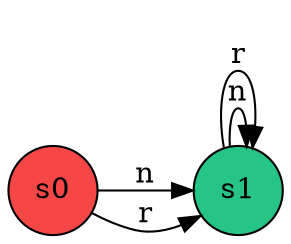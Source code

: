 digraph "DFA by direct method" {
	rankdir=LR size=10
	node [fillcolor="#26C485" shape=circle style=filled]
	s1
	node [fillcolor="#f64747" shape=circle style=filled]
	s0 -> s1 [label=n]
	s0 -> s1 [label=r]
	s1 -> s1 [label=n]
	s1 -> s1 [label=r]
}
